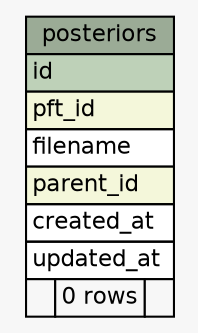 // dot 2.30.1 on Mac OS X 10.7.5
// SchemaSpy rev 590
digraph "posteriors" {
  graph [
    rankdir="RL"
    bgcolor="#f7f7f7"
    nodesep="0.18"
    ranksep="0.46"
    fontname="Helvetica"
    fontsize="11"
  ];
  node [
    fontname="Helvetica"
    fontsize="11"
    shape="plaintext"
  ];
  edge [
    arrowsize="0.8"
  ];
  "posteriors" [
    label=<
    <TABLE BORDER="0" CELLBORDER="1" CELLSPACING="0" BGCOLOR="#ffffff">
      <TR><TD COLSPAN="3" BGCOLOR="#9bab96" ALIGN="CENTER">posteriors</TD></TR>
      <TR><TD PORT="id" COLSPAN="3" BGCOLOR="#bed1b8" ALIGN="LEFT">id</TD></TR>
      <TR><TD PORT="pft_id" COLSPAN="3" BGCOLOR="#f4f7da" ALIGN="LEFT">pft_id</TD></TR>
      <TR><TD PORT="filename" COLSPAN="3" ALIGN="LEFT">filename</TD></TR>
      <TR><TD PORT="parent_id" COLSPAN="3" BGCOLOR="#f4f7da" ALIGN="LEFT">parent_id</TD></TR>
      <TR><TD PORT="created_at" COLSPAN="3" ALIGN="LEFT">created_at</TD></TR>
      <TR><TD PORT="updated_at" COLSPAN="3" ALIGN="LEFT">updated_at</TD></TR>
      <TR><TD ALIGN="LEFT" BGCOLOR="#f7f7f7">  </TD><TD ALIGN="RIGHT" BGCOLOR="#f7f7f7">0 rows</TD><TD ALIGN="RIGHT" BGCOLOR="#f7f7f7">  </TD></TR>
    </TABLE>>
    URL="tables/posteriors.html"
    tooltip="posteriors"
  ];
}
